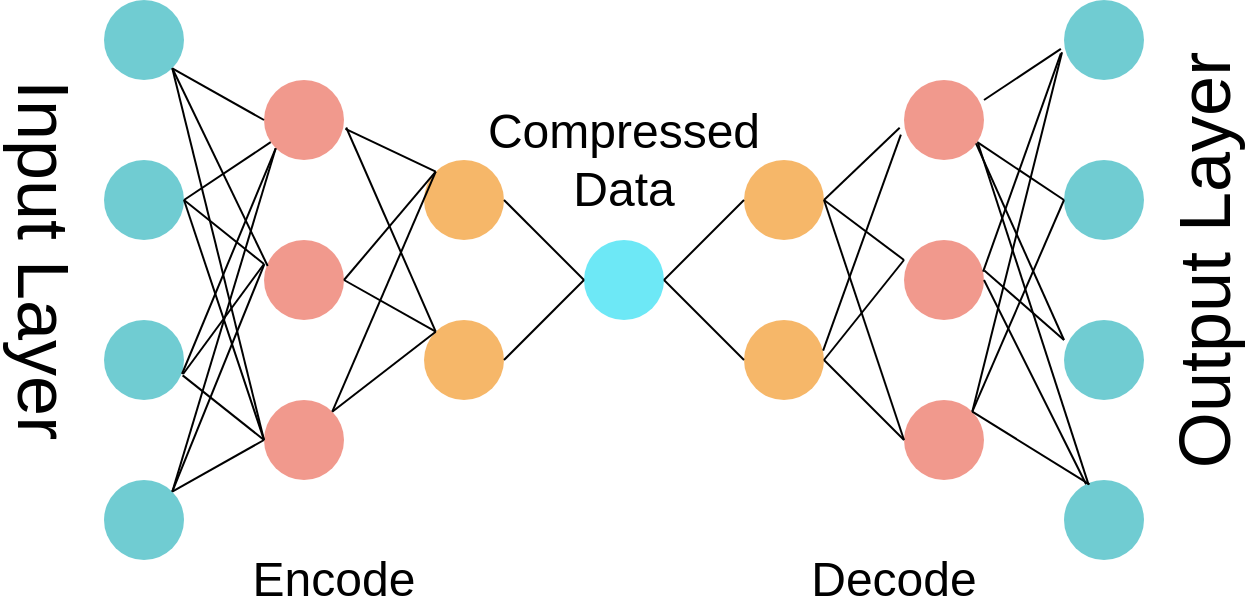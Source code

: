 <mxfile version="14.1.1" type="device"><diagram id="3228e29e-7158-1315-38df-8450db1d8a1d" name="Page-1"><mxGraphModel dx="2031" dy="999" grid="1" gridSize="10" guides="1" tooltips="1" connect="1" arrows="1" fold="1" page="1" pageScale="1" pageWidth="1169" pageHeight="827" background="#ffffff" math="0" shadow="0"><root><mxCell id="0"/><mxCell id="1" parent="0"/><mxCell id="21531" value="" style="ellipse;fillColor=#F08705;opacity=60;strokeColor=none;html=1;fontColor=#FFFFFF;" parent="1" vertex="1"><mxGeometry x="240" y="200" width="40" height="40" as="geometry"/></mxCell><mxCell id="21532" value="" style="ellipse;fillColor=#12AAB5;opacity=60;strokeColor=none;html=1;fontColor=#FFFFFF;" parent="1" vertex="1"><mxGeometry x="80" y="40" width="40" height="40" as="geometry"/></mxCell><mxCell id="21533" value="" style="ellipse;fillColor=#e85642;opacity=60;strokeColor=none;html=1;fontColor=#FFFFFF;" parent="1" vertex="1"><mxGeometry x="160" y="160" width="40" height="40" as="geometry"/></mxCell><mxCell id="iQoXfNSfYAirLVAAUrCY-21540" value="" style="ellipse;fillColor=#12AAB5;opacity=60;strokeColor=none;html=1;fontColor=#FFFFFF;" vertex="1" parent="1"><mxGeometry x="80" y="120" width="40" height="40" as="geometry"/></mxCell><mxCell id="iQoXfNSfYAirLVAAUrCY-21541" value="" style="ellipse;fillColor=#12AAB5;opacity=60;strokeColor=none;html=1;fontColor=#FFFFFF;" vertex="1" parent="1"><mxGeometry x="80" y="200" width="40" height="40" as="geometry"/></mxCell><mxCell id="iQoXfNSfYAirLVAAUrCY-21542" value="" style="ellipse;fillColor=#12AAB5;opacity=60;strokeColor=none;html=1;fontColor=#FFFFFF;" vertex="1" parent="1"><mxGeometry x="80" y="280" width="40" height="40" as="geometry"/></mxCell><mxCell id="iQoXfNSfYAirLVAAUrCY-21544" value="" style="ellipse;fillColor=#e85642;opacity=60;strokeColor=none;html=1;fontColor=#FFFFFF;" vertex="1" parent="1"><mxGeometry x="160" y="240" width="40" height="40" as="geometry"/></mxCell><mxCell id="iQoXfNSfYAirLVAAUrCY-21546" value="" style="ellipse;fillColor=#e85642;opacity=60;strokeColor=none;html=1;fontColor=#FFFFFF;" vertex="1" parent="1"><mxGeometry x="160" y="80" width="40" height="40" as="geometry"/></mxCell><mxCell id="iQoXfNSfYAirLVAAUrCY-21547" value="" style="ellipse;fillColor=#F08705;opacity=60;strokeColor=none;html=1;fontColor=#FFFFFF;" vertex="1" parent="1"><mxGeometry x="240" y="120" width="40" height="40" as="geometry"/></mxCell><mxCell id="iQoXfNSfYAirLVAAUrCY-21549" value="" style="ellipse;opacity=60;strokeColor=none;html=1;fontColor=#FFFFFF;fillColor=#0CD9F0;" vertex="1" parent="1"><mxGeometry x="320" y="160" width="40" height="40" as="geometry"/></mxCell><mxCell id="iQoXfNSfYAirLVAAUrCY-21562" value="" style="endArrow=none;html=1;entryX=0;entryY=0.5;entryDx=0;entryDy=0;exitX=1;exitY=1;exitDx=0;exitDy=0;" edge="1" parent="1" source="21532" target="iQoXfNSfYAirLVAAUrCY-21546"><mxGeometry width="50" height="50" relative="1" as="geometry"><mxPoint x="120" y="69" as="sourcePoint"/><mxPoint x="190" y="40" as="targetPoint"/></mxGeometry></mxCell><mxCell id="iQoXfNSfYAirLVAAUrCY-21563" value="" style="endArrow=none;html=1;entryX=0.046;entryY=0.325;entryDx=0;entryDy=0;entryPerimeter=0;exitX=1;exitY=1;exitDx=0;exitDy=0;" edge="1" parent="1" source="21532" target="21533"><mxGeometry width="50" height="50" relative="1" as="geometry"><mxPoint x="100" y="120" as="sourcePoint"/><mxPoint x="150" y="70" as="targetPoint"/></mxGeometry></mxCell><mxCell id="iQoXfNSfYAirLVAAUrCY-21564" value="" style="endArrow=none;html=1;exitX=1;exitY=1;exitDx=0;exitDy=0;entryX=0;entryY=0.5;entryDx=0;entryDy=0;" edge="1" parent="1" source="21532" target="iQoXfNSfYAirLVAAUrCY-21544"><mxGeometry width="50" height="50" relative="1" as="geometry"><mxPoint x="170" y="80" as="sourcePoint"/><mxPoint x="220" y="30" as="targetPoint"/></mxGeometry></mxCell><mxCell id="iQoXfNSfYAirLVAAUrCY-21566" value="" style="endArrow=none;html=1;exitX=1;exitY=0.5;exitDx=0;exitDy=0;" edge="1" parent="1" source="iQoXfNSfYAirLVAAUrCY-21540" target="iQoXfNSfYAirLVAAUrCY-21546"><mxGeometry width="50" height="50" relative="1" as="geometry"><mxPoint x="20" y="230" as="sourcePoint"/><mxPoint x="70" y="180" as="targetPoint"/></mxGeometry></mxCell><mxCell id="iQoXfNSfYAirLVAAUrCY-21567" value="" style="endArrow=none;html=1;exitX=1;exitY=0.5;exitDx=0;exitDy=0;" edge="1" parent="1" source="iQoXfNSfYAirLVAAUrCY-21540"><mxGeometry width="50" height="50" relative="1" as="geometry"><mxPoint x="60" y="210" as="sourcePoint"/><mxPoint x="160" y="172" as="targetPoint"/></mxGeometry></mxCell><mxCell id="iQoXfNSfYAirLVAAUrCY-21568" value="" style="endArrow=none;html=1;entryX=0;entryY=0.5;entryDx=0;entryDy=0;" edge="1" parent="1" target="iQoXfNSfYAirLVAAUrCY-21544"><mxGeometry width="50" height="50" relative="1" as="geometry"><mxPoint x="120" y="140" as="sourcePoint"/><mxPoint x="110" y="170" as="targetPoint"/></mxGeometry></mxCell><mxCell id="iQoXfNSfYAirLVAAUrCY-21570" value="" style="endArrow=none;html=1;entryX=0.975;entryY=0.675;entryDx=0;entryDy=0;entryPerimeter=0;exitX=0;exitY=1;exitDx=0;exitDy=0;" edge="1" parent="1" source="iQoXfNSfYAirLVAAUrCY-21546" target="iQoXfNSfYAirLVAAUrCY-21541"><mxGeometry width="50" height="50" relative="1" as="geometry"><mxPoint y="310" as="sourcePoint"/><mxPoint x="50" y="260" as="targetPoint"/></mxGeometry></mxCell><mxCell id="iQoXfNSfYAirLVAAUrCY-21571" value="" style="endArrow=none;html=1;entryX=0;entryY=1;entryDx=0;entryDy=0;exitX=1;exitY=0;exitDx=0;exitDy=0;" edge="1" parent="1" source="iQoXfNSfYAirLVAAUrCY-21542" target="iQoXfNSfYAirLVAAUrCY-21546"><mxGeometry width="50" height="50" relative="1" as="geometry"><mxPoint y="300" as="sourcePoint"/><mxPoint x="50" y="250" as="targetPoint"/></mxGeometry></mxCell><mxCell id="iQoXfNSfYAirLVAAUrCY-21573" value="" style="endArrow=none;html=1;entryX=0;entryY=0.3;entryDx=0;entryDy=0;entryPerimeter=0;exitX=0.989;exitY=0.675;exitDx=0;exitDy=0;exitPerimeter=0;" edge="1" parent="1" source="iQoXfNSfYAirLVAAUrCY-21541" target="21533"><mxGeometry width="50" height="50" relative="1" as="geometry"><mxPoint x="120" y="230" as="sourcePoint"/><mxPoint x="60" y="220" as="targetPoint"/></mxGeometry></mxCell><mxCell id="iQoXfNSfYAirLVAAUrCY-21574" value="" style="endArrow=none;html=1;exitX=0.983;exitY=0.692;exitDx=0;exitDy=0;exitPerimeter=0;" edge="1" parent="1" source="iQoXfNSfYAirLVAAUrCY-21541"><mxGeometry width="50" height="50" relative="1" as="geometry"><mxPoint x="10" y="190" as="sourcePoint"/><mxPoint x="160" y="260" as="targetPoint"/></mxGeometry></mxCell><mxCell id="iQoXfNSfYAirLVAAUrCY-21575" value="" style="endArrow=none;html=1;exitX=1;exitY=0;exitDx=0;exitDy=0;" edge="1" parent="1" source="iQoXfNSfYAirLVAAUrCY-21542"><mxGeometry width="50" height="50" relative="1" as="geometry"><mxPoint x="30" y="310" as="sourcePoint"/><mxPoint x="160" y="260" as="targetPoint"/></mxGeometry></mxCell><mxCell id="iQoXfNSfYAirLVAAUrCY-21576" value="" style="endArrow=none;html=1;entryX=0.005;entryY=0.3;entryDx=0;entryDy=0;entryPerimeter=0;exitX=1;exitY=0;exitDx=0;exitDy=0;" edge="1" parent="1" source="iQoXfNSfYAirLVAAUrCY-21542" target="21533"><mxGeometry width="50" height="50" relative="1" as="geometry"><mxPoint x="20" y="300" as="sourcePoint"/><mxPoint x="70" y="250" as="targetPoint"/></mxGeometry></mxCell><mxCell id="iQoXfNSfYAirLVAAUrCY-21578" value="" style="endArrow=none;html=1;exitX=1.018;exitY=0.611;exitDx=0;exitDy=0;exitPerimeter=0;entryX=0;entryY=0;entryDx=0;entryDy=0;" edge="1" parent="1" source="iQoXfNSfYAirLVAAUrCY-21546" target="iQoXfNSfYAirLVAAUrCY-21547"><mxGeometry width="50" height="50" relative="1" as="geometry"><mxPoint x="270" y="90" as="sourcePoint"/><mxPoint x="320" y="40" as="targetPoint"/></mxGeometry></mxCell><mxCell id="iQoXfNSfYAirLVAAUrCY-21579" value="" style="endArrow=none;html=1;exitX=1.028;exitY=0.594;exitDx=0;exitDy=0;exitPerimeter=0;entryX=0;entryY=0;entryDx=0;entryDy=0;" edge="1" parent="1" source="iQoXfNSfYAirLVAAUrCY-21546" target="21531"><mxGeometry width="50" height="50" relative="1" as="geometry"><mxPoint x="270" y="70" as="sourcePoint"/><mxPoint x="320" y="20" as="targetPoint"/></mxGeometry></mxCell><mxCell id="iQoXfNSfYAirLVAAUrCY-21580" value="" style="endArrow=none;html=1;exitX=0;exitY=0;exitDx=0;exitDy=0;entryX=1;entryY=0.5;entryDx=0;entryDy=0;" edge="1" parent="1" source="iQoXfNSfYAirLVAAUrCY-21547" target="21533"><mxGeometry width="50" height="50" relative="1" as="geometry"><mxPoint x="250" y="140" as="sourcePoint"/><mxPoint x="300" y="90" as="targetPoint"/></mxGeometry></mxCell><mxCell id="iQoXfNSfYAirLVAAUrCY-21581" value="" style="endArrow=none;html=1;entryX=0;entryY=0;entryDx=0;entryDy=0;" edge="1" parent="1" target="21531"><mxGeometry width="50" height="50" relative="1" as="geometry"><mxPoint x="200" y="180" as="sourcePoint"/><mxPoint x="330" y="90" as="targetPoint"/></mxGeometry></mxCell><mxCell id="iQoXfNSfYAirLVAAUrCY-21582" value="" style="endArrow=none;html=1;exitX=1;exitY=0;exitDx=0;exitDy=0;entryX=0;entryY=0;entryDx=0;entryDy=0;" edge="1" parent="1" source="iQoXfNSfYAirLVAAUrCY-21544" target="iQoXfNSfYAirLVAAUrCY-21547"><mxGeometry width="50" height="50" relative="1" as="geometry"><mxPoint x="290" y="130" as="sourcePoint"/><mxPoint x="340" y="80" as="targetPoint"/></mxGeometry></mxCell><mxCell id="iQoXfNSfYAirLVAAUrCY-21583" value="" style="endArrow=none;html=1;entryX=0;entryY=0;entryDx=0;entryDy=0;exitX=1;exitY=0;exitDx=0;exitDy=0;" edge="1" parent="1" source="iQoXfNSfYAirLVAAUrCY-21544" target="21531"><mxGeometry width="50" height="50" relative="1" as="geometry"><mxPoint x="260" y="190" as="sourcePoint"/><mxPoint x="390" y="80" as="targetPoint"/></mxGeometry></mxCell><mxCell id="iQoXfNSfYAirLVAAUrCY-21584" value="" style="endArrow=none;html=1;exitX=1;exitY=0.5;exitDx=0;exitDy=0;entryX=0;entryY=0.5;entryDx=0;entryDy=0;" edge="1" parent="1" source="iQoXfNSfYAirLVAAUrCY-21547" target="iQoXfNSfYAirLVAAUrCY-21549"><mxGeometry width="50" height="50" relative="1" as="geometry"><mxPoint x="350" y="90" as="sourcePoint"/><mxPoint x="400" y="40" as="targetPoint"/></mxGeometry></mxCell><mxCell id="iQoXfNSfYAirLVAAUrCY-21585" value="" style="endArrow=none;html=1;exitX=1;exitY=0.5;exitDx=0;exitDy=0;entryX=0;entryY=0.5;entryDx=0;entryDy=0;" edge="1" parent="1" source="21531" target="iQoXfNSfYAirLVAAUrCY-21549"><mxGeometry width="50" height="50" relative="1" as="geometry"><mxPoint x="340" y="120" as="sourcePoint"/><mxPoint x="390" y="70" as="targetPoint"/></mxGeometry></mxCell><mxCell id="iQoXfNSfYAirLVAAUrCY-21586" value="" style="ellipse;fillColor=#F08705;opacity=60;strokeColor=none;html=1;fontColor=#FFFFFF;direction=east;" vertex="1" parent="1"><mxGeometry x="400" y="200" width="40" height="40" as="geometry"/></mxCell><mxCell id="iQoXfNSfYAirLVAAUrCY-21587" value="" style="ellipse;fillColor=#12AAB5;opacity=60;strokeColor=none;html=1;fontColor=#FFFFFF;direction=east;" vertex="1" parent="1"><mxGeometry x="560" y="40" width="40" height="40" as="geometry"/></mxCell><mxCell id="iQoXfNSfYAirLVAAUrCY-21588" value="" style="ellipse;fillColor=#e85642;opacity=60;strokeColor=none;html=1;fontColor=#FFFFFF;direction=east;" vertex="1" parent="1"><mxGeometry x="480" y="160" width="40" height="40" as="geometry"/></mxCell><mxCell id="iQoXfNSfYAirLVAAUrCY-21589" value="" style="ellipse;fillColor=#12AAB5;opacity=60;strokeColor=none;html=1;fontColor=#FFFFFF;direction=east;" vertex="1" parent="1"><mxGeometry x="560" y="120" width="40" height="40" as="geometry"/></mxCell><mxCell id="iQoXfNSfYAirLVAAUrCY-21590" value="" style="ellipse;fillColor=#12AAB5;opacity=60;strokeColor=none;html=1;fontColor=#FFFFFF;direction=east;" vertex="1" parent="1"><mxGeometry x="560" y="200" width="40" height="40" as="geometry"/></mxCell><mxCell id="iQoXfNSfYAirLVAAUrCY-21591" value="" style="ellipse;fillColor=#12AAB5;opacity=60;strokeColor=none;html=1;fontColor=#FFFFFF;direction=east;" vertex="1" parent="1"><mxGeometry x="560" y="280" width="40" height="40" as="geometry"/></mxCell><mxCell id="iQoXfNSfYAirLVAAUrCY-21592" value="" style="ellipse;fillColor=#e85642;opacity=60;strokeColor=none;html=1;fontColor=#FFFFFF;direction=east;" vertex="1" parent="1"><mxGeometry x="480" y="240" width="40" height="40" as="geometry"/></mxCell><mxCell id="iQoXfNSfYAirLVAAUrCY-21593" value="" style="ellipse;fillColor=#e85642;opacity=60;strokeColor=none;html=1;fontColor=#FFFFFF;direction=east;" vertex="1" parent="1"><mxGeometry x="480" y="80" width="40" height="40" as="geometry"/></mxCell><mxCell id="iQoXfNSfYAirLVAAUrCY-21594" value="" style="ellipse;fillColor=#F08705;opacity=60;strokeColor=none;html=1;fontColor=#FFFFFF;direction=east;" vertex="1" parent="1"><mxGeometry x="400" y="120" width="40" height="40" as="geometry"/></mxCell><mxCell id="iQoXfNSfYAirLVAAUrCY-21595" value="" style="endArrow=none;html=1;exitX=-0.039;exitY=0.611;exitDx=0;exitDy=0;exitPerimeter=0;" edge="1" parent="1" source="iQoXfNSfYAirLVAAUrCY-21587"><mxGeometry x="560" y="40" width="50" height="50" as="geometry"><mxPoint x="600" y="69" as="sourcePoint"/><mxPoint x="520" y="90" as="targetPoint"/></mxGeometry></mxCell><mxCell id="iQoXfNSfYAirLVAAUrCY-21596" value="" style="endArrow=none;html=1;exitX=-0.039;exitY=0.668;exitDx=0;exitDy=0;exitPerimeter=0;entryX=0.989;entryY=0.396;entryDx=0;entryDy=0;entryPerimeter=0;" edge="1" parent="1" source="iQoXfNSfYAirLVAAUrCY-21587" target="iQoXfNSfYAirLVAAUrCY-21588"><mxGeometry x="560" y="40" width="50" height="50" as="geometry"><mxPoint x="580" y="120" as="sourcePoint"/><mxPoint x="520" y="160" as="targetPoint"/></mxGeometry></mxCell><mxCell id="iQoXfNSfYAirLVAAUrCY-21597" value="" style="endArrow=none;html=1;exitX=-0.025;exitY=0.654;exitDx=0;exitDy=0;exitPerimeter=0;entryX=1;entryY=0;entryDx=0;entryDy=0;" edge="1" parent="1" source="iQoXfNSfYAirLVAAUrCY-21587" target="iQoXfNSfYAirLVAAUrCY-21592"><mxGeometry x="560" y="40" width="50" height="50" as="geometry"><mxPoint x="650" y="80" as="sourcePoint"/><mxPoint x="510" y="250" as="targetPoint"/></mxGeometry></mxCell><mxCell id="iQoXfNSfYAirLVAAUrCY-21598" value="" style="endArrow=none;html=1;exitX=0;exitY=0.5;exitDx=0;exitDy=0;" edge="1" parent="1" source="iQoXfNSfYAirLVAAUrCY-21589" target="iQoXfNSfYAirLVAAUrCY-21593"><mxGeometry x="560" y="40" width="50" height="50" as="geometry"><mxPoint x="500" y="230" as="sourcePoint"/><mxPoint x="550" y="180" as="targetPoint"/></mxGeometry></mxCell><mxCell id="iQoXfNSfYAirLVAAUrCY-21600" value="" style="endArrow=none;html=1;entryX=1;entryY=0;entryDx=0;entryDy=0;exitX=0;exitY=0.5;exitDx=0;exitDy=0;" edge="1" parent="1" target="iQoXfNSfYAirLVAAUrCY-21592" source="iQoXfNSfYAirLVAAUrCY-21589"><mxGeometry x="560" y="40" width="50" height="50" as="geometry"><mxPoint x="600" y="140" as="sourcePoint"/><mxPoint x="590" y="170" as="targetPoint"/></mxGeometry></mxCell><mxCell id="iQoXfNSfYAirLVAAUrCY-21601" value="" style="endArrow=none;html=1;exitX=0.9;exitY=0.792;exitDx=0;exitDy=0;exitPerimeter=0;" edge="1" parent="1" source="iQoXfNSfYAirLVAAUrCY-21593"><mxGeometry x="560" y="40" width="50" height="50" as="geometry"><mxPoint x="520" y="108" as="sourcePoint"/><mxPoint x="560" y="210" as="targetPoint"/></mxGeometry></mxCell><mxCell id="iQoXfNSfYAirLVAAUrCY-21602" value="" style="endArrow=none;html=1;entryX=0.924;entryY=0.788;entryDx=0;entryDy=0;entryPerimeter=0;exitX=0.307;exitY=0.058;exitDx=0;exitDy=0;exitPerimeter=0;" edge="1" parent="1" source="iQoXfNSfYAirLVAAUrCY-21591" target="iQoXfNSfYAirLVAAUrCY-21593"><mxGeometry x="560" y="40" width="50" height="50" as="geometry"><mxPoint x="570" y="282" as="sourcePoint"/><mxPoint x="530" y="250" as="targetPoint"/></mxGeometry></mxCell><mxCell id="iQoXfNSfYAirLVAAUrCY-21603" value="" style="endArrow=none;html=1;entryX=1.004;entryY=0.382;entryDx=0;entryDy=0;entryPerimeter=0;" edge="1" parent="1" target="iQoXfNSfYAirLVAAUrCY-21588"><mxGeometry x="560" y="40" width="50" height="50" as="geometry"><mxPoint x="560" y="210" as="sourcePoint"/><mxPoint x="520" y="190" as="targetPoint"/></mxGeometry></mxCell><mxCell id="iQoXfNSfYAirLVAAUrCY-21605" value="" style="endArrow=none;html=1;exitX=0.318;exitY=0.054;exitDx=0;exitDy=0;entryX=1;entryY=0;entryDx=0;entryDy=0;exitPerimeter=0;" edge="1" parent="1" source="iQoXfNSfYAirLVAAUrCY-21591" target="iQoXfNSfYAirLVAAUrCY-21592"><mxGeometry x="560" y="40" width="50" height="50" as="geometry"><mxPoint x="510" y="310" as="sourcePoint"/><mxPoint x="640" y="260" as="targetPoint"/></mxGeometry></mxCell><mxCell id="iQoXfNSfYAirLVAAUrCY-21606" value="" style="endArrow=none;html=1;entryX=1;entryY=0.5;entryDx=0;entryDy=0;" edge="1" parent="1" source="iQoXfNSfYAirLVAAUrCY-21591" target="iQoXfNSfYAirLVAAUrCY-21588"><mxGeometry x="560" y="40" width="50" height="50" as="geometry"><mxPoint x="500" y="300" as="sourcePoint"/><mxPoint x="550" y="250" as="targetPoint"/></mxGeometry></mxCell><mxCell id="iQoXfNSfYAirLVAAUrCY-21607" value="" style="endArrow=none;html=1;exitX=-0.054;exitY=0.596;exitDx=0;exitDy=0;entryX=1;entryY=0.5;entryDx=0;entryDy=0;exitPerimeter=0;" edge="1" parent="1" source="iQoXfNSfYAirLVAAUrCY-21593" target="iQoXfNSfYAirLVAAUrCY-21594"><mxGeometry x="560" y="40" width="50" height="50" as="geometry"><mxPoint x="750" y="90" as="sourcePoint"/><mxPoint x="800" y="40" as="targetPoint"/></mxGeometry></mxCell><mxCell id="iQoXfNSfYAirLVAAUrCY-21608" value="" style="endArrow=none;html=1;exitX=-0.039;exitY=0.682;exitDx=0;exitDy=0;entryX=0.989;entryY=0.382;entryDx=0;entryDy=0;exitPerimeter=0;entryPerimeter=0;" edge="1" parent="1" source="iQoXfNSfYAirLVAAUrCY-21593" target="iQoXfNSfYAirLVAAUrCY-21586"><mxGeometry x="560" y="40" width="50" height="50" as="geometry"><mxPoint x="750" y="70" as="sourcePoint"/><mxPoint x="800" y="20" as="targetPoint"/></mxGeometry></mxCell><mxCell id="iQoXfNSfYAirLVAAUrCY-21609" value="" style="endArrow=none;html=1;exitX=1;exitY=0.5;exitDx=0;exitDy=0;entryX=0;entryY=0.25;entryDx=0;entryDy=0;entryPerimeter=0;" edge="1" parent="1" source="iQoXfNSfYAirLVAAUrCY-21594" target="iQoXfNSfYAirLVAAUrCY-21588"><mxGeometry x="560" y="40" width="50" height="50" as="geometry"><mxPoint x="730" y="140" as="sourcePoint"/><mxPoint x="780" y="90" as="targetPoint"/></mxGeometry></mxCell><mxCell id="iQoXfNSfYAirLVAAUrCY-21610" value="" style="endArrow=none;html=1;entryX=1;entryY=0.5;entryDx=0;entryDy=0;" edge="1" parent="1" target="iQoXfNSfYAirLVAAUrCY-21586"><mxGeometry x="560" y="40" width="50" height="50" as="geometry"><mxPoint x="480" y="170" as="sourcePoint"/><mxPoint x="810" y="90" as="targetPoint"/></mxGeometry></mxCell><mxCell id="iQoXfNSfYAirLVAAUrCY-21611" value="" style="endArrow=none;html=1;exitX=0;exitY=0.5;exitDx=0;exitDy=0;" edge="1" parent="1" source="iQoXfNSfYAirLVAAUrCY-21592"><mxGeometry x="560" y="40" width="50" height="50" as="geometry"><mxPoint x="770" y="130" as="sourcePoint"/><mxPoint x="440" y="140" as="targetPoint"/></mxGeometry></mxCell><mxCell id="iQoXfNSfYAirLVAAUrCY-21612" value="" style="endArrow=none;html=1;" edge="1" parent="1"><mxGeometry x="560" y="40" width="50" height="50" as="geometry"><mxPoint x="480" y="260" as="sourcePoint"/><mxPoint x="440" y="220" as="targetPoint"/></mxGeometry></mxCell><mxCell id="iQoXfNSfYAirLVAAUrCY-21615" value="" style="endArrow=none;html=1;entryX=0;entryY=0.5;entryDx=0;entryDy=0;exitX=1;exitY=0.5;exitDx=0;exitDy=0;" edge="1" parent="1" source="iQoXfNSfYAirLVAAUrCY-21549" target="iQoXfNSfYAirLVAAUrCY-21594"><mxGeometry width="50" height="50" relative="1" as="geometry"><mxPoint x="370" y="180" as="sourcePoint"/><mxPoint x="420" y="230" as="targetPoint"/></mxGeometry></mxCell><mxCell id="iQoXfNSfYAirLVAAUrCY-21616" value="" style="endArrow=none;html=1;entryX=0;entryY=0.5;entryDx=0;entryDy=0;" edge="1" parent="1" target="iQoXfNSfYAirLVAAUrCY-21586"><mxGeometry width="50" height="50" relative="1" as="geometry"><mxPoint x="360" y="180" as="sourcePoint"/><mxPoint x="240" y="270" as="targetPoint"/></mxGeometry></mxCell><mxCell id="iQoXfNSfYAirLVAAUrCY-21617" value="&lt;font style=&quot;font-size: 36px&quot;&gt;Input Layer&lt;/font&gt;" style="text;html=1;strokeColor=none;fillColor=none;align=center;verticalAlign=middle;whiteSpace=wrap;rounded=0;rotation=90;" vertex="1" parent="1"><mxGeometry x="-70" y="160" width="240" height="20" as="geometry"/></mxCell><mxCell id="iQoXfNSfYAirLVAAUrCY-21618" value="&lt;font style=&quot;font-size: 36px&quot;&gt;Output Layer&lt;/font&gt;" style="text;html=1;strokeColor=none;fillColor=none;align=center;verticalAlign=middle;whiteSpace=wrap;rounded=0;rotation=-90;" vertex="1" parent="1"><mxGeometry x="510" y="160" width="240" height="20" as="geometry"/></mxCell><mxCell id="iQoXfNSfYAirLVAAUrCY-21619" value="&lt;font style=&quot;font-size: 24px&quot;&gt;Compressed Data&lt;/font&gt;" style="text;html=1;strokeColor=none;fillColor=none;align=center;verticalAlign=middle;whiteSpace=wrap;rounded=0;" vertex="1" parent="1"><mxGeometry x="285" y="110" width="110" height="20" as="geometry"/></mxCell><mxCell id="iQoXfNSfYAirLVAAUrCY-21621" value="&lt;font style=&quot;font-size: 24px&quot;&gt;Encode&lt;/font&gt;" style="text;html=1;strokeColor=none;fillColor=none;align=center;verticalAlign=middle;whiteSpace=wrap;rounded=0;" vertex="1" parent="1"><mxGeometry x="140" y="320" width="110" height="20" as="geometry"/></mxCell><mxCell id="iQoXfNSfYAirLVAAUrCY-21622" value="&lt;font style=&quot;font-size: 24px&quot;&gt;Decode&lt;/font&gt;" style="text;html=1;strokeColor=none;fillColor=none;align=center;verticalAlign=middle;whiteSpace=wrap;rounded=0;" vertex="1" parent="1"><mxGeometry x="420" y="320" width="110" height="20" as="geometry"/></mxCell></root></mxGraphModel></diagram></mxfile>